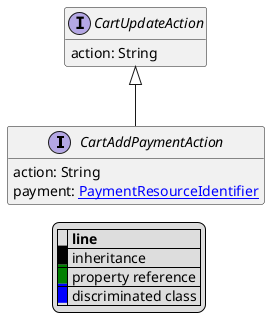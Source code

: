 @startuml

hide empty fields
hide empty methods
legend
|= |= line |
|<back:black>   </back>| inheritance |
|<back:green>   </back>| property reference |
|<back:blue>   </back>| discriminated class |
endlegend
interface CartAddPaymentAction [[CartAddPaymentAction.svg]] extends CartUpdateAction {
    action: String
    payment: [[PaymentResourceIdentifier.svg PaymentResourceIdentifier]]
}
interface CartUpdateAction [[CartUpdateAction.svg]]  {
    action: String
}





@enduml
